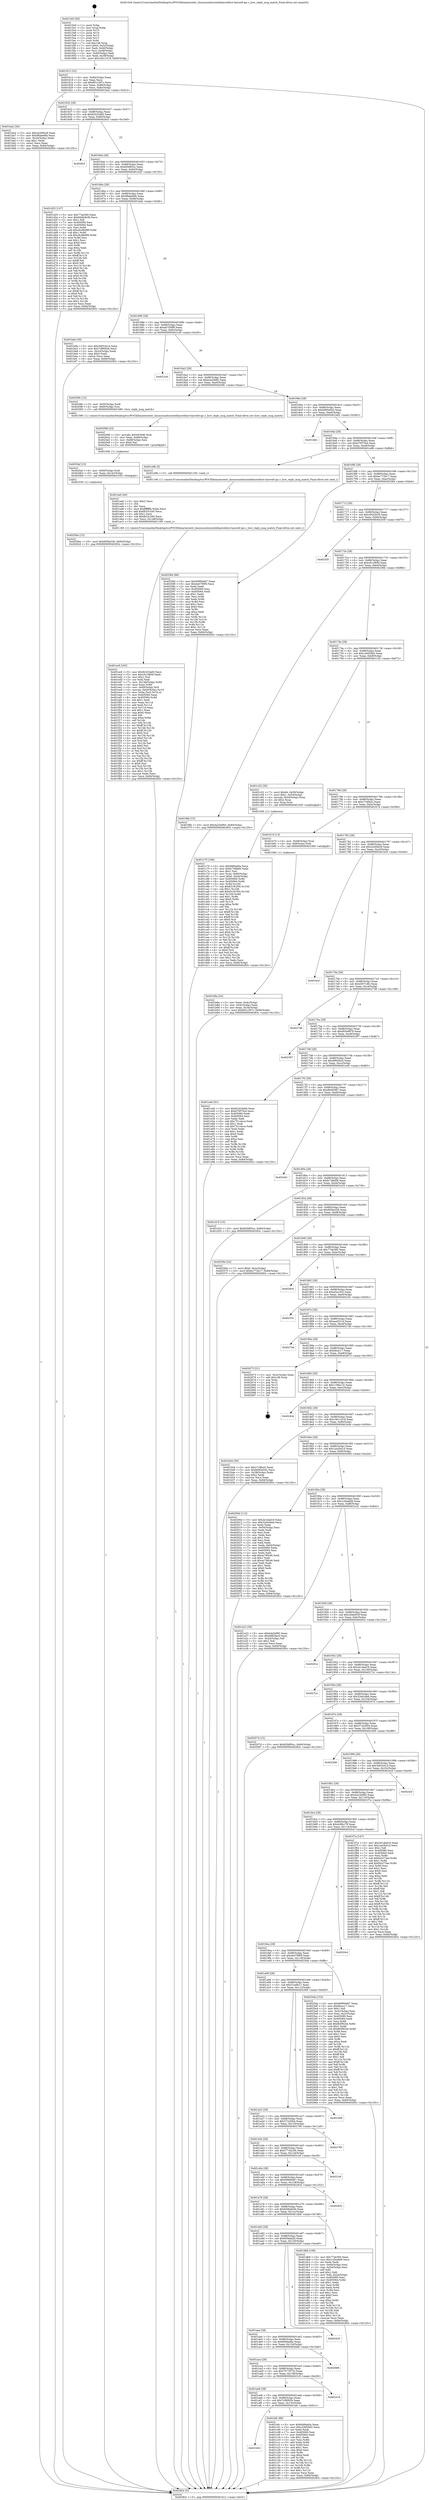 digraph "0x4015e0" {
  label = "0x4015e0 (/mnt/c/Users/mathe/Desktop/tcc/POCII/binaries/extr_linuxsoundsocintelhaswellsst-haswell-ipc.c_hsw_reply_msg_match_Final-ollvm.out::main(0))"
  labelloc = "t"
  node[shape=record]

  Entry [label="",width=0.3,height=0.3,shape=circle,fillcolor=black,style=filled]
  "0x401612" [label="{
     0x401612 [32]\l
     | [instrs]\l
     &nbsp;&nbsp;0x401612 \<+6\>: mov -0x84(%rbp),%eax\l
     &nbsp;&nbsp;0x401618 \<+2\>: mov %eax,%ecx\l
     &nbsp;&nbsp;0x40161a \<+6\>: sub $0x801c397c,%ecx\l
     &nbsp;&nbsp;0x401620 \<+6\>: mov %eax,-0x88(%rbp)\l
     &nbsp;&nbsp;0x401626 \<+6\>: mov %ecx,-0x8c(%rbp)\l
     &nbsp;&nbsp;0x40162c \<+6\>: je 0000000000401ba2 \<main+0x5c2\>\l
  }"]
  "0x401ba2" [label="{
     0x401ba2 [30]\l
     | [instrs]\l
     &nbsp;&nbsp;0x401ba2 \<+5\>: mov $0xcb2694c8,%eax\l
     &nbsp;&nbsp;0x401ba7 \<+5\>: mov $0x98abe6f4,%ecx\l
     &nbsp;&nbsp;0x401bac \<+3\>: mov -0x34(%rbp),%edx\l
     &nbsp;&nbsp;0x401baf \<+3\>: cmp $0x1,%edx\l
     &nbsp;&nbsp;0x401bb2 \<+3\>: cmovl %ecx,%eax\l
     &nbsp;&nbsp;0x401bb5 \<+6\>: mov %eax,-0x84(%rbp)\l
     &nbsp;&nbsp;0x401bbb \<+5\>: jmp 000000000040283c \<main+0x125c\>\l
  }"]
  "0x401632" [label="{
     0x401632 [28]\l
     | [instrs]\l
     &nbsp;&nbsp;0x401632 \<+5\>: jmp 0000000000401637 \<main+0x57\>\l
     &nbsp;&nbsp;0x401637 \<+6\>: mov -0x88(%rbp),%eax\l
     &nbsp;&nbsp;0x40163d \<+5\>: sub $0x82433a60,%eax\l
     &nbsp;&nbsp;0x401642 \<+6\>: mov %eax,-0x90(%rbp)\l
     &nbsp;&nbsp;0x401648 \<+6\>: je 00000000004026cf \<main+0x10ef\>\l
  }"]
  Exit [label="",width=0.3,height=0.3,shape=circle,fillcolor=black,style=filled,peripheries=2]
  "0x4026cf" [label="{
     0x4026cf\l
  }", style=dashed]
  "0x40164e" [label="{
     0x40164e [28]\l
     | [instrs]\l
     &nbsp;&nbsp;0x40164e \<+5\>: jmp 0000000000401653 \<main+0x73\>\l
     &nbsp;&nbsp;0x401653 \<+6\>: mov -0x88(%rbp),%eax\l
     &nbsp;&nbsp;0x401659 \<+5\>: sub $0x82bf65cc,%eax\l
     &nbsp;&nbsp;0x40165e \<+6\>: mov %eax,-0x94(%rbp)\l
     &nbsp;&nbsp;0x401664 \<+6\>: je 0000000000401d25 \<main+0x745\>\l
  }"]
  "0x4020be" [label="{
     0x4020be [15]\l
     | [instrs]\l
     &nbsp;&nbsp;0x4020be \<+10\>: movl $0xfd59a336,-0x84(%rbp)\l
     &nbsp;&nbsp;0x4020c8 \<+5\>: jmp 000000000040283c \<main+0x125c\>\l
  }"]
  "0x401d25" [label="{
     0x401d25 [147]\l
     | [instrs]\l
     &nbsp;&nbsp;0x401d25 \<+5\>: mov $0x77ab360,%eax\l
     &nbsp;&nbsp;0x401d2a \<+5\>: mov $0x6d4b4b3b,%ecx\l
     &nbsp;&nbsp;0x401d2f \<+2\>: mov $0x1,%dl\l
     &nbsp;&nbsp;0x401d31 \<+7\>: mov 0x405060,%esi\l
     &nbsp;&nbsp;0x401d38 \<+7\>: mov 0x405064,%edi\l
     &nbsp;&nbsp;0x401d3f \<+3\>: mov %esi,%r8d\l
     &nbsp;&nbsp;0x401d42 \<+7\>: add $0xc6c96d99,%r8d\l
     &nbsp;&nbsp;0x401d49 \<+4\>: sub $0x1,%r8d\l
     &nbsp;&nbsp;0x401d4d \<+7\>: sub $0xc6c96d99,%r8d\l
     &nbsp;&nbsp;0x401d54 \<+4\>: imul %r8d,%esi\l
     &nbsp;&nbsp;0x401d58 \<+3\>: and $0x1,%esi\l
     &nbsp;&nbsp;0x401d5b \<+3\>: cmp $0x0,%esi\l
     &nbsp;&nbsp;0x401d5e \<+4\>: sete %r9b\l
     &nbsp;&nbsp;0x401d62 \<+3\>: cmp $0xa,%edi\l
     &nbsp;&nbsp;0x401d65 \<+4\>: setl %r10b\l
     &nbsp;&nbsp;0x401d69 \<+3\>: mov %r9b,%r11b\l
     &nbsp;&nbsp;0x401d6c \<+4\>: xor $0xff,%r11b\l
     &nbsp;&nbsp;0x401d70 \<+3\>: mov %r10b,%bl\l
     &nbsp;&nbsp;0x401d73 \<+3\>: xor $0xff,%bl\l
     &nbsp;&nbsp;0x401d76 \<+3\>: xor $0x0,%dl\l
     &nbsp;&nbsp;0x401d79 \<+3\>: mov %r11b,%r14b\l
     &nbsp;&nbsp;0x401d7c \<+4\>: and $0x0,%r14b\l
     &nbsp;&nbsp;0x401d80 \<+3\>: and %dl,%r9b\l
     &nbsp;&nbsp;0x401d83 \<+3\>: mov %bl,%r15b\l
     &nbsp;&nbsp;0x401d86 \<+4\>: and $0x0,%r15b\l
     &nbsp;&nbsp;0x401d8a \<+3\>: and %dl,%r10b\l
     &nbsp;&nbsp;0x401d8d \<+3\>: or %r9b,%r14b\l
     &nbsp;&nbsp;0x401d90 \<+3\>: or %r10b,%r15b\l
     &nbsp;&nbsp;0x401d93 \<+3\>: xor %r15b,%r14b\l
     &nbsp;&nbsp;0x401d96 \<+3\>: or %bl,%r11b\l
     &nbsp;&nbsp;0x401d99 \<+4\>: xor $0xff,%r11b\l
     &nbsp;&nbsp;0x401d9d \<+3\>: or $0x0,%dl\l
     &nbsp;&nbsp;0x401da0 \<+3\>: and %dl,%r11b\l
     &nbsp;&nbsp;0x401da3 \<+3\>: or %r11b,%r14b\l
     &nbsp;&nbsp;0x401da6 \<+4\>: test $0x1,%r14b\l
     &nbsp;&nbsp;0x401daa \<+3\>: cmovne %ecx,%eax\l
     &nbsp;&nbsp;0x401dad \<+6\>: mov %eax,-0x84(%rbp)\l
     &nbsp;&nbsp;0x401db3 \<+5\>: jmp 000000000040283c \<main+0x125c\>\l
  }"]
  "0x40166a" [label="{
     0x40166a [28]\l
     | [instrs]\l
     &nbsp;&nbsp;0x40166a \<+5\>: jmp 000000000040166f \<main+0x8f\>\l
     &nbsp;&nbsp;0x40166f \<+6\>: mov -0x88(%rbp),%eax\l
     &nbsp;&nbsp;0x401675 \<+5\>: sub $0x98abe6f4,%eax\l
     &nbsp;&nbsp;0x40167a \<+6\>: mov %eax,-0x98(%rbp)\l
     &nbsp;&nbsp;0x401680 \<+6\>: je 0000000000401bde \<main+0x5fe\>\l
  }"]
  "0x4020af" [label="{
     0x4020af [15]\l
     | [instrs]\l
     &nbsp;&nbsp;0x4020af \<+4\>: mov -0x60(%rbp),%rdi\l
     &nbsp;&nbsp;0x4020b3 \<+6\>: mov %eax,-0x14c(%rbp)\l
     &nbsp;&nbsp;0x4020b9 \<+5\>: call 0000000000401030 \<free@plt\>\l
     | [calls]\l
     &nbsp;&nbsp;0x401030 \{1\} (unknown)\l
  }"]
  "0x401bde" [label="{
     0x401bde [30]\l
     | [instrs]\l
     &nbsp;&nbsp;0x401bde \<+5\>: mov $0x3d03cb1d,%eax\l
     &nbsp;&nbsp;0x401be3 \<+5\>: mov $0x7cf9092b,%ecx\l
     &nbsp;&nbsp;0x401be8 \<+3\>: mov -0x34(%rbp),%edx\l
     &nbsp;&nbsp;0x401beb \<+3\>: cmp $0x0,%edx\l
     &nbsp;&nbsp;0x401bee \<+3\>: cmove %ecx,%eax\l
     &nbsp;&nbsp;0x401bf1 \<+6\>: mov %eax,-0x84(%rbp)\l
     &nbsp;&nbsp;0x401bf7 \<+5\>: jmp 000000000040283c \<main+0x125c\>\l
  }"]
  "0x401686" [label="{
     0x401686 [28]\l
     | [instrs]\l
     &nbsp;&nbsp;0x401686 \<+5\>: jmp 000000000040168b \<main+0xab\>\l
     &nbsp;&nbsp;0x40168b \<+6\>: mov -0x88(%rbp),%eax\l
     &nbsp;&nbsp;0x401691 \<+5\>: sub $0xab7f38f8,%eax\l
     &nbsp;&nbsp;0x401696 \<+6\>: mov %eax,-0x9c(%rbp)\l
     &nbsp;&nbsp;0x40169c \<+6\>: je 00000000004021e0 \<main+0xc00\>\l
  }"]
  "0x402098" [label="{
     0x402098 [23]\l
     | [instrs]\l
     &nbsp;&nbsp;0x402098 \<+10\>: movabs $0x4030d6,%rdi\l
     &nbsp;&nbsp;0x4020a2 \<+3\>: mov %eax,-0x68(%rbp)\l
     &nbsp;&nbsp;0x4020a5 \<+3\>: mov -0x68(%rbp),%esi\l
     &nbsp;&nbsp;0x4020a8 \<+2\>: mov $0x0,%al\l
     &nbsp;&nbsp;0x4020aa \<+5\>: call 0000000000401040 \<printf@plt\>\l
     | [calls]\l
     &nbsp;&nbsp;0x401040 \{1\} (unknown)\l
  }"]
  "0x4021e0" [label="{
     0x4021e0\l
  }", style=dashed]
  "0x4016a2" [label="{
     0x4016a2 [28]\l
     | [instrs]\l
     &nbsp;&nbsp;0x4016a2 \<+5\>: jmp 00000000004016a7 \<main+0xc7\>\l
     &nbsp;&nbsp;0x4016a7 \<+6\>: mov -0x88(%rbp),%eax\l
     &nbsp;&nbsp;0x4016ad \<+5\>: sub $0xb4a5d9f2,%eax\l
     &nbsp;&nbsp;0x4016b2 \<+6\>: mov %eax,-0xa0(%rbp)\l
     &nbsp;&nbsp;0x4016b8 \<+6\>: je 000000000040208c \<main+0xaac\>\l
  }"]
  "0x401ec8" [label="{
     0x401ec8 [163]\l
     | [instrs]\l
     &nbsp;&nbsp;0x401ec8 \<+5\>: mov $0x82433a60,%ecx\l
     &nbsp;&nbsp;0x401ecd \<+5\>: mov $0xc0c1f609,%edx\l
     &nbsp;&nbsp;0x401ed2 \<+3\>: mov $0x1,%sil\l
     &nbsp;&nbsp;0x401ed5 \<+2\>: xor %edi,%edi\l
     &nbsp;&nbsp;0x401ed7 \<+7\>: mov -0x148(%rbp),%r8d\l
     &nbsp;&nbsp;0x401ede \<+4\>: imul %eax,%r8d\l
     &nbsp;&nbsp;0x401ee2 \<+4\>: mov -0x60(%rbp),%r9\l
     &nbsp;&nbsp;0x401ee6 \<+4\>: movslq -0x64(%rbp),%r10\l
     &nbsp;&nbsp;0x401eea \<+4\>: mov %r8d,(%r9,%r10,4)\l
     &nbsp;&nbsp;0x401eee \<+7\>: mov 0x405060,%eax\l
     &nbsp;&nbsp;0x401ef5 \<+8\>: mov 0x405064,%r8d\l
     &nbsp;&nbsp;0x401efd \<+3\>: sub $0x1,%edi\l
     &nbsp;&nbsp;0x401f00 \<+3\>: mov %eax,%r11d\l
     &nbsp;&nbsp;0x401f03 \<+3\>: add %edi,%r11d\l
     &nbsp;&nbsp;0x401f06 \<+4\>: imul %r11d,%eax\l
     &nbsp;&nbsp;0x401f0a \<+3\>: and $0x1,%eax\l
     &nbsp;&nbsp;0x401f0d \<+3\>: cmp $0x0,%eax\l
     &nbsp;&nbsp;0x401f10 \<+3\>: sete %bl\l
     &nbsp;&nbsp;0x401f13 \<+4\>: cmp $0xa,%r8d\l
     &nbsp;&nbsp;0x401f17 \<+4\>: setl %r14b\l
     &nbsp;&nbsp;0x401f1b \<+3\>: mov %bl,%r15b\l
     &nbsp;&nbsp;0x401f1e \<+4\>: xor $0xff,%r15b\l
     &nbsp;&nbsp;0x401f22 \<+3\>: mov %r14b,%r12b\l
     &nbsp;&nbsp;0x401f25 \<+4\>: xor $0xff,%r12b\l
     &nbsp;&nbsp;0x401f29 \<+4\>: xor $0x0,%sil\l
     &nbsp;&nbsp;0x401f2d \<+3\>: mov %r15b,%r13b\l
     &nbsp;&nbsp;0x401f30 \<+4\>: and $0x0,%r13b\l
     &nbsp;&nbsp;0x401f34 \<+3\>: and %sil,%bl\l
     &nbsp;&nbsp;0x401f37 \<+3\>: mov %r12b,%al\l
     &nbsp;&nbsp;0x401f3a \<+2\>: and $0x0,%al\l
     &nbsp;&nbsp;0x401f3c \<+3\>: and %sil,%r14b\l
     &nbsp;&nbsp;0x401f3f \<+3\>: or %bl,%r13b\l
     &nbsp;&nbsp;0x401f42 \<+3\>: or %r14b,%al\l
     &nbsp;&nbsp;0x401f45 \<+3\>: xor %al,%r13b\l
     &nbsp;&nbsp;0x401f48 \<+3\>: or %r12b,%r15b\l
     &nbsp;&nbsp;0x401f4b \<+4\>: xor $0xff,%r15b\l
     &nbsp;&nbsp;0x401f4f \<+4\>: or $0x0,%sil\l
     &nbsp;&nbsp;0x401f53 \<+3\>: and %sil,%r15b\l
     &nbsp;&nbsp;0x401f56 \<+3\>: or %r15b,%r13b\l
     &nbsp;&nbsp;0x401f59 \<+4\>: test $0x1,%r13b\l
     &nbsp;&nbsp;0x401f5d \<+3\>: cmovne %edx,%ecx\l
     &nbsp;&nbsp;0x401f60 \<+6\>: mov %ecx,-0x84(%rbp)\l
     &nbsp;&nbsp;0x401f66 \<+5\>: jmp 000000000040283c \<main+0x125c\>\l
  }"]
  "0x40208c" [label="{
     0x40208c [12]\l
     | [instrs]\l
     &nbsp;&nbsp;0x40208c \<+3\>: mov -0x50(%rbp),%edi\l
     &nbsp;&nbsp;0x40208f \<+4\>: mov -0x60(%rbp),%rsi\l
     &nbsp;&nbsp;0x402093 \<+5\>: call 0000000000401580 \<hsw_reply_msg_match\>\l
     | [calls]\l
     &nbsp;&nbsp;0x401580 \{1\} (/mnt/c/Users/mathe/Desktop/tcc/POCII/binaries/extr_linuxsoundsocintelhaswellsst-haswell-ipc.c_hsw_reply_msg_match_Final-ollvm.out::hsw_reply_msg_match)\l
  }"]
  "0x4016be" [label="{
     0x4016be [28]\l
     | [instrs]\l
     &nbsp;&nbsp;0x4016be \<+5\>: jmp 00000000004016c3 \<main+0xe3\>\l
     &nbsp;&nbsp;0x4016c3 \<+6\>: mov -0x88(%rbp),%eax\l
     &nbsp;&nbsp;0x4016c9 \<+5\>: sub $0xb695e042,%eax\l
     &nbsp;&nbsp;0x4016ce \<+6\>: mov %eax,-0xa4(%rbp)\l
     &nbsp;&nbsp;0x4016d4 \<+6\>: je 0000000000401b62 \<main+0x582\>\l
  }"]
  "0x401ea0" [label="{
     0x401ea0 [40]\l
     | [instrs]\l
     &nbsp;&nbsp;0x401ea0 \<+5\>: mov $0x2,%ecx\l
     &nbsp;&nbsp;0x401ea5 \<+1\>: cltd\l
     &nbsp;&nbsp;0x401ea6 \<+2\>: idiv %ecx\l
     &nbsp;&nbsp;0x401ea8 \<+6\>: imul $0xfffffffe,%edx,%ecx\l
     &nbsp;&nbsp;0x401eae \<+6\>: add $0xfb33c200,%ecx\l
     &nbsp;&nbsp;0x401eb4 \<+3\>: add $0x1,%ecx\l
     &nbsp;&nbsp;0x401eb7 \<+6\>: sub $0xfb33c200,%ecx\l
     &nbsp;&nbsp;0x401ebd \<+6\>: mov %ecx,-0x148(%rbp)\l
     &nbsp;&nbsp;0x401ec3 \<+5\>: call 0000000000401160 \<next_i\>\l
     | [calls]\l
     &nbsp;&nbsp;0x401160 \{1\} (/mnt/c/Users/mathe/Desktop/tcc/POCII/binaries/extr_linuxsoundsocintelhaswellsst-haswell-ipc.c_hsw_reply_msg_match_Final-ollvm.out::next_i)\l
  }"]
  "0x401b62" [label="{
     0x401b62\l
  }", style=dashed]
  "0x4016da" [label="{
     0x4016da [28]\l
     | [instrs]\l
     &nbsp;&nbsp;0x4016da \<+5\>: jmp 00000000004016df \<main+0xff\>\l
     &nbsp;&nbsp;0x4016df \<+6\>: mov -0x88(%rbp),%eax\l
     &nbsp;&nbsp;0x4016e5 \<+5\>: sub $0xb70f70cd,%eax\l
     &nbsp;&nbsp;0x4016ea \<+6\>: mov %eax,-0xa8(%rbp)\l
     &nbsp;&nbsp;0x4016f0 \<+6\>: je 0000000000401e9b \<main+0x8bb\>\l
  }"]
  "0x401c70" [label="{
     0x401c70 [166]\l
     | [instrs]\l
     &nbsp;&nbsp;0x401c70 \<+5\>: mov $0x6fd9ad0a,%ecx\l
     &nbsp;&nbsp;0x401c75 \<+5\>: mov $0xfc748d06,%edx\l
     &nbsp;&nbsp;0x401c7a \<+3\>: mov $0x1,%sil\l
     &nbsp;&nbsp;0x401c7d \<+4\>: mov %rax,-0x60(%rbp)\l
     &nbsp;&nbsp;0x401c81 \<+7\>: movl $0x0,-0x64(%rbp)\l
     &nbsp;&nbsp;0x401c88 \<+8\>: mov 0x405060,%r8d\l
     &nbsp;&nbsp;0x401c90 \<+8\>: mov 0x405064,%r9d\l
     &nbsp;&nbsp;0x401c98 \<+3\>: mov %r8d,%r10d\l
     &nbsp;&nbsp;0x401c9b \<+7\>: sub $0x63181f54,%r10d\l
     &nbsp;&nbsp;0x401ca2 \<+4\>: sub $0x1,%r10d\l
     &nbsp;&nbsp;0x401ca6 \<+7\>: add $0x63181f54,%r10d\l
     &nbsp;&nbsp;0x401cad \<+4\>: imul %r10d,%r8d\l
     &nbsp;&nbsp;0x401cb1 \<+4\>: and $0x1,%r8d\l
     &nbsp;&nbsp;0x401cb5 \<+4\>: cmp $0x0,%r8d\l
     &nbsp;&nbsp;0x401cb9 \<+4\>: sete %r11b\l
     &nbsp;&nbsp;0x401cbd \<+4\>: cmp $0xa,%r9d\l
     &nbsp;&nbsp;0x401cc1 \<+3\>: setl %bl\l
     &nbsp;&nbsp;0x401cc4 \<+3\>: mov %r11b,%r14b\l
     &nbsp;&nbsp;0x401cc7 \<+4\>: xor $0xff,%r14b\l
     &nbsp;&nbsp;0x401ccb \<+3\>: mov %bl,%r15b\l
     &nbsp;&nbsp;0x401cce \<+4\>: xor $0xff,%r15b\l
     &nbsp;&nbsp;0x401cd2 \<+4\>: xor $0x0,%sil\l
     &nbsp;&nbsp;0x401cd6 \<+3\>: mov %r14b,%r12b\l
     &nbsp;&nbsp;0x401cd9 \<+4\>: and $0x0,%r12b\l
     &nbsp;&nbsp;0x401cdd \<+3\>: and %sil,%r11b\l
     &nbsp;&nbsp;0x401ce0 \<+3\>: mov %r15b,%r13b\l
     &nbsp;&nbsp;0x401ce3 \<+4\>: and $0x0,%r13b\l
     &nbsp;&nbsp;0x401ce7 \<+3\>: and %sil,%bl\l
     &nbsp;&nbsp;0x401cea \<+3\>: or %r11b,%r12b\l
     &nbsp;&nbsp;0x401ced \<+3\>: or %bl,%r13b\l
     &nbsp;&nbsp;0x401cf0 \<+3\>: xor %r13b,%r12b\l
     &nbsp;&nbsp;0x401cf3 \<+3\>: or %r15b,%r14b\l
     &nbsp;&nbsp;0x401cf6 \<+4\>: xor $0xff,%r14b\l
     &nbsp;&nbsp;0x401cfa \<+4\>: or $0x0,%sil\l
     &nbsp;&nbsp;0x401cfe \<+3\>: and %sil,%r14b\l
     &nbsp;&nbsp;0x401d01 \<+3\>: or %r14b,%r12b\l
     &nbsp;&nbsp;0x401d04 \<+4\>: test $0x1,%r12b\l
     &nbsp;&nbsp;0x401d08 \<+3\>: cmovne %edx,%ecx\l
     &nbsp;&nbsp;0x401d0b \<+6\>: mov %ecx,-0x84(%rbp)\l
     &nbsp;&nbsp;0x401d11 \<+5\>: jmp 000000000040283c \<main+0x125c\>\l
  }"]
  "0x401e9b" [label="{
     0x401e9b [5]\l
     | [instrs]\l
     &nbsp;&nbsp;0x401e9b \<+5\>: call 0000000000401160 \<next_i\>\l
     | [calls]\l
     &nbsp;&nbsp;0x401160 \{1\} (/mnt/c/Users/mathe/Desktop/tcc/POCII/binaries/extr_linuxsoundsocintelhaswellsst-haswell-ipc.c_hsw_reply_msg_match_Final-ollvm.out::next_i)\l
  }"]
  "0x4016f6" [label="{
     0x4016f6 [28]\l
     | [instrs]\l
     &nbsp;&nbsp;0x4016f6 \<+5\>: jmp 00000000004016fb \<main+0x11b\>\l
     &nbsp;&nbsp;0x4016fb \<+6\>: mov -0x88(%rbp),%eax\l
     &nbsp;&nbsp;0x401701 \<+5\>: sub $0xbc772b17,%eax\l
     &nbsp;&nbsp;0x401706 \<+6\>: mov %eax,-0xac(%rbp)\l
     &nbsp;&nbsp;0x40170c \<+6\>: je 0000000000402584 \<main+0xfa4\>\l
  }"]
  "0x401b02" [label="{
     0x401b02\l
  }", style=dashed]
  "0x402584" [label="{
     0x402584 [86]\l
     | [instrs]\l
     &nbsp;&nbsp;0x402584 \<+5\>: mov $0x6999d467,%eax\l
     &nbsp;&nbsp;0x402589 \<+5\>: mov $0x4e079f09,%ecx\l
     &nbsp;&nbsp;0x40258e \<+2\>: xor %edx,%edx\l
     &nbsp;&nbsp;0x402590 \<+7\>: mov 0x405060,%esi\l
     &nbsp;&nbsp;0x402597 \<+7\>: mov 0x405064,%edi\l
     &nbsp;&nbsp;0x40259e \<+3\>: sub $0x1,%edx\l
     &nbsp;&nbsp;0x4025a1 \<+3\>: mov %esi,%r8d\l
     &nbsp;&nbsp;0x4025a4 \<+3\>: add %edx,%r8d\l
     &nbsp;&nbsp;0x4025a7 \<+4\>: imul %r8d,%esi\l
     &nbsp;&nbsp;0x4025ab \<+3\>: and $0x1,%esi\l
     &nbsp;&nbsp;0x4025ae \<+3\>: cmp $0x0,%esi\l
     &nbsp;&nbsp;0x4025b1 \<+4\>: sete %r9b\l
     &nbsp;&nbsp;0x4025b5 \<+3\>: cmp $0xa,%edi\l
     &nbsp;&nbsp;0x4025b8 \<+4\>: setl %r10b\l
     &nbsp;&nbsp;0x4025bc \<+3\>: mov %r9b,%r11b\l
     &nbsp;&nbsp;0x4025bf \<+3\>: and %r10b,%r11b\l
     &nbsp;&nbsp;0x4025c2 \<+3\>: xor %r10b,%r9b\l
     &nbsp;&nbsp;0x4025c5 \<+3\>: or %r9b,%r11b\l
     &nbsp;&nbsp;0x4025c8 \<+4\>: test $0x1,%r11b\l
     &nbsp;&nbsp;0x4025cc \<+3\>: cmovne %ecx,%eax\l
     &nbsp;&nbsp;0x4025cf \<+6\>: mov %eax,-0x84(%rbp)\l
     &nbsp;&nbsp;0x4025d5 \<+5\>: jmp 000000000040283c \<main+0x125c\>\l
  }"]
  "0x401712" [label="{
     0x401712 [28]\l
     | [instrs]\l
     &nbsp;&nbsp;0x401712 \<+5\>: jmp 0000000000401717 \<main+0x137\>\l
     &nbsp;&nbsp;0x401717 \<+6\>: mov -0x88(%rbp),%eax\l
     &nbsp;&nbsp;0x40171d \<+5\>: sub $0xc0432b35,%eax\l
     &nbsp;&nbsp;0x401722 \<+6\>: mov %eax,-0xb0(%rbp)\l
     &nbsp;&nbsp;0x401728 \<+6\>: je 000000000040255f \<main+0xf7f\>\l
  }"]
  "0x401bfc" [label="{
     0x401bfc [86]\l
     | [instrs]\l
     &nbsp;&nbsp;0x401bfc \<+5\>: mov $0x6fd9ad0a,%eax\l
     &nbsp;&nbsp;0x401c01 \<+5\>: mov $0xc29d59d2,%ecx\l
     &nbsp;&nbsp;0x401c06 \<+2\>: xor %edx,%edx\l
     &nbsp;&nbsp;0x401c08 \<+7\>: mov 0x405060,%esi\l
     &nbsp;&nbsp;0x401c0f \<+7\>: mov 0x405064,%edi\l
     &nbsp;&nbsp;0x401c16 \<+3\>: sub $0x1,%edx\l
     &nbsp;&nbsp;0x401c19 \<+3\>: mov %esi,%r8d\l
     &nbsp;&nbsp;0x401c1c \<+3\>: add %edx,%r8d\l
     &nbsp;&nbsp;0x401c1f \<+4\>: imul %r8d,%esi\l
     &nbsp;&nbsp;0x401c23 \<+3\>: and $0x1,%esi\l
     &nbsp;&nbsp;0x401c26 \<+3\>: cmp $0x0,%esi\l
     &nbsp;&nbsp;0x401c29 \<+4\>: sete %r9b\l
     &nbsp;&nbsp;0x401c2d \<+3\>: cmp $0xa,%edi\l
     &nbsp;&nbsp;0x401c30 \<+4\>: setl %r10b\l
     &nbsp;&nbsp;0x401c34 \<+3\>: mov %r9b,%r11b\l
     &nbsp;&nbsp;0x401c37 \<+3\>: and %r10b,%r11b\l
     &nbsp;&nbsp;0x401c3a \<+3\>: xor %r10b,%r9b\l
     &nbsp;&nbsp;0x401c3d \<+3\>: or %r9b,%r11b\l
     &nbsp;&nbsp;0x401c40 \<+4\>: test $0x1,%r11b\l
     &nbsp;&nbsp;0x401c44 \<+3\>: cmovne %ecx,%eax\l
     &nbsp;&nbsp;0x401c47 \<+6\>: mov %eax,-0x84(%rbp)\l
     &nbsp;&nbsp;0x401c4d \<+5\>: jmp 000000000040283c \<main+0x125c\>\l
  }"]
  "0x40255f" [label="{
     0x40255f\l
  }", style=dashed]
  "0x40172e" [label="{
     0x40172e [28]\l
     | [instrs]\l
     &nbsp;&nbsp;0x40172e \<+5\>: jmp 0000000000401733 \<main+0x153\>\l
     &nbsp;&nbsp;0x401733 \<+6\>: mov -0x88(%rbp),%eax\l
     &nbsp;&nbsp;0x401739 \<+5\>: sub $0xc0c1f609,%eax\l
     &nbsp;&nbsp;0x40173e \<+6\>: mov %eax,-0xb4(%rbp)\l
     &nbsp;&nbsp;0x401744 \<+6\>: je 0000000000401f6b \<main+0x98b\>\l
  }"]
  "0x401ae6" [label="{
     0x401ae6 [28]\l
     | [instrs]\l
     &nbsp;&nbsp;0x401ae6 \<+5\>: jmp 0000000000401aeb \<main+0x50b\>\l
     &nbsp;&nbsp;0x401aeb \<+6\>: mov -0x88(%rbp),%eax\l
     &nbsp;&nbsp;0x401af1 \<+5\>: sub $0x7cf9092b,%eax\l
     &nbsp;&nbsp;0x401af6 \<+6\>: mov %eax,-0x13c(%rbp)\l
     &nbsp;&nbsp;0x401afc \<+6\>: je 0000000000401bfc \<main+0x61c\>\l
  }"]
  "0x401f6b" [label="{
     0x401f6b [15]\l
     | [instrs]\l
     &nbsp;&nbsp;0x401f6b \<+10\>: movl $0x4a23e993,-0x84(%rbp)\l
     &nbsp;&nbsp;0x401f75 \<+5\>: jmp 000000000040283c \<main+0x125c\>\l
  }"]
  "0x40174a" [label="{
     0x40174a [28]\l
     | [instrs]\l
     &nbsp;&nbsp;0x40174a \<+5\>: jmp 000000000040174f \<main+0x16f\>\l
     &nbsp;&nbsp;0x40174f \<+6\>: mov -0x88(%rbp),%eax\l
     &nbsp;&nbsp;0x401755 \<+5\>: sub $0xc29d59d2,%eax\l
     &nbsp;&nbsp;0x40175a \<+6\>: mov %eax,-0xb8(%rbp)\l
     &nbsp;&nbsp;0x401760 \<+6\>: je 0000000000401c52 \<main+0x672\>\l
  }"]
  "0x402318" [label="{
     0x402318\l
  }", style=dashed]
  "0x401c52" [label="{
     0x401c52 [30]\l
     | [instrs]\l
     &nbsp;&nbsp;0x401c52 \<+7\>: movl $0x64,-0x50(%rbp)\l
     &nbsp;&nbsp;0x401c59 \<+7\>: movl $0x1,-0x54(%rbp)\l
     &nbsp;&nbsp;0x401c60 \<+4\>: movslq -0x54(%rbp),%rax\l
     &nbsp;&nbsp;0x401c64 \<+4\>: shl $0x2,%rax\l
     &nbsp;&nbsp;0x401c68 \<+3\>: mov %rax,%rdi\l
     &nbsp;&nbsp;0x401c6b \<+5\>: call 0000000000401050 \<malloc@plt\>\l
     | [calls]\l
     &nbsp;&nbsp;0x401050 \{1\} (unknown)\l
  }"]
  "0x401766" [label="{
     0x401766 [28]\l
     | [instrs]\l
     &nbsp;&nbsp;0x401766 \<+5\>: jmp 000000000040176b \<main+0x18b\>\l
     &nbsp;&nbsp;0x40176b \<+6\>: mov -0x88(%rbp),%eax\l
     &nbsp;&nbsp;0x401771 \<+5\>: sub $0xc7c9fa2c,%eax\l
     &nbsp;&nbsp;0x401776 \<+6\>: mov %eax,-0xbc(%rbp)\l
     &nbsp;&nbsp;0x40177c \<+6\>: je 0000000000401b7d \<main+0x59d\>\l
  }"]
  "0x401aca" [label="{
     0x401aca [28]\l
     | [instrs]\l
     &nbsp;&nbsp;0x401aca \<+5\>: jmp 0000000000401acf \<main+0x4ef\>\l
     &nbsp;&nbsp;0x401acf \<+6\>: mov -0x88(%rbp),%eax\l
     &nbsp;&nbsp;0x401ad5 \<+5\>: sub $0x75776733,%eax\l
     &nbsp;&nbsp;0x401ada \<+6\>: mov %eax,-0x138(%rbp)\l
     &nbsp;&nbsp;0x401ae0 \<+6\>: je 0000000000402318 \<main+0xd38\>\l
  }"]
  "0x401b7d" [label="{
     0x401b7d [13]\l
     | [instrs]\l
     &nbsp;&nbsp;0x401b7d \<+4\>: mov -0x48(%rbp),%rax\l
     &nbsp;&nbsp;0x401b81 \<+4\>: mov 0x8(%rax),%rdi\l
     &nbsp;&nbsp;0x401b85 \<+5\>: call 0000000000401060 \<atoi@plt\>\l
     | [calls]\l
     &nbsp;&nbsp;0x401060 \{1\} (unknown)\l
  }"]
  "0x401782" [label="{
     0x401782 [28]\l
     | [instrs]\l
     &nbsp;&nbsp;0x401782 \<+5\>: jmp 0000000000401787 \<main+0x1a7\>\l
     &nbsp;&nbsp;0x401787 \<+6\>: mov -0x88(%rbp),%eax\l
     &nbsp;&nbsp;0x40178d \<+5\>: sub $0xcb2694c8,%eax\l
     &nbsp;&nbsp;0x401792 \<+6\>: mov %eax,-0xc0(%rbp)\l
     &nbsp;&nbsp;0x401798 \<+6\>: je 0000000000401bc0 \<main+0x5e0\>\l
  }"]
  "0x402688" [label="{
     0x402688\l
  }", style=dashed]
  "0x401bc0" [label="{
     0x401bc0\l
  }", style=dashed]
  "0x40179e" [label="{
     0x40179e [28]\l
     | [instrs]\l
     &nbsp;&nbsp;0x40179e \<+5\>: jmp 00000000004017a3 \<main+0x1c3\>\l
     &nbsp;&nbsp;0x4017a3 \<+6\>: mov -0x88(%rbp),%eax\l
     &nbsp;&nbsp;0x4017a9 \<+5\>: sub $0xd307c4fc,%eax\l
     &nbsp;&nbsp;0x4017ae \<+6\>: mov %eax,-0xc4(%rbp)\l
     &nbsp;&nbsp;0x4017b4 \<+6\>: je 0000000000402748 \<main+0x1168\>\l
  }"]
  "0x401aae" [label="{
     0x401aae [28]\l
     | [instrs]\l
     &nbsp;&nbsp;0x401aae \<+5\>: jmp 0000000000401ab3 \<main+0x4d3\>\l
     &nbsp;&nbsp;0x401ab3 \<+6\>: mov -0x88(%rbp),%eax\l
     &nbsp;&nbsp;0x401ab9 \<+5\>: sub $0x6fd9ad0a,%eax\l
     &nbsp;&nbsp;0x401abe \<+6\>: mov %eax,-0x134(%rbp)\l
     &nbsp;&nbsp;0x401ac4 \<+6\>: je 0000000000402688 \<main+0x10a8\>\l
  }"]
  "0x402748" [label="{
     0x402748\l
  }", style=dashed]
  "0x4017ba" [label="{
     0x4017ba [28]\l
     | [instrs]\l
     &nbsp;&nbsp;0x4017ba \<+5\>: jmp 00000000004017bf \<main+0x1df\>\l
     &nbsp;&nbsp;0x4017bf \<+6\>: mov -0x88(%rbp),%eax\l
     &nbsp;&nbsp;0x4017c5 \<+5\>: sub $0xd93e8879,%eax\l
     &nbsp;&nbsp;0x4017ca \<+6\>: mov %eax,-0xc8(%rbp)\l
     &nbsp;&nbsp;0x4017d0 \<+6\>: je 0000000000402397 \<main+0xdb7\>\l
  }"]
  "0x402420" [label="{
     0x402420\l
  }", style=dashed]
  "0x402397" [label="{
     0x402397\l
  }", style=dashed]
  "0x4017d6" [label="{
     0x4017d6 [28]\l
     | [instrs]\l
     &nbsp;&nbsp;0x4017d6 \<+5\>: jmp 00000000004017db \<main+0x1fb\>\l
     &nbsp;&nbsp;0x4017db \<+6\>: mov -0x88(%rbp),%eax\l
     &nbsp;&nbsp;0x4017e1 \<+5\>: sub $0xd992fac0,%eax\l
     &nbsp;&nbsp;0x4017e6 \<+6\>: mov %eax,-0xcc(%rbp)\l
     &nbsp;&nbsp;0x4017ec \<+6\>: je 0000000000401e40 \<main+0x860\>\l
  }"]
  "0x401a92" [label="{
     0x401a92 [28]\l
     | [instrs]\l
     &nbsp;&nbsp;0x401a92 \<+5\>: jmp 0000000000401a97 \<main+0x4b7\>\l
     &nbsp;&nbsp;0x401a97 \<+6\>: mov -0x88(%rbp),%eax\l
     &nbsp;&nbsp;0x401a9d \<+5\>: sub $0x6f3bab20,%eax\l
     &nbsp;&nbsp;0x401aa2 \<+6\>: mov %eax,-0x130(%rbp)\l
     &nbsp;&nbsp;0x401aa8 \<+6\>: je 0000000000402420 \<main+0xe40\>\l
  }"]
  "0x401e40" [label="{
     0x401e40 [91]\l
     | [instrs]\l
     &nbsp;&nbsp;0x401e40 \<+5\>: mov $0x82433a60,%eax\l
     &nbsp;&nbsp;0x401e45 \<+5\>: mov $0xb70f70cd,%ecx\l
     &nbsp;&nbsp;0x401e4a \<+7\>: mov 0x405060,%edx\l
     &nbsp;&nbsp;0x401e51 \<+7\>: mov 0x405064,%esi\l
     &nbsp;&nbsp;0x401e58 \<+2\>: mov %edx,%edi\l
     &nbsp;&nbsp;0x401e5a \<+6\>: add $0x751cdcce,%edi\l
     &nbsp;&nbsp;0x401e60 \<+3\>: sub $0x1,%edi\l
     &nbsp;&nbsp;0x401e63 \<+6\>: sub $0x751cdcce,%edi\l
     &nbsp;&nbsp;0x401e69 \<+3\>: imul %edi,%edx\l
     &nbsp;&nbsp;0x401e6c \<+3\>: and $0x1,%edx\l
     &nbsp;&nbsp;0x401e6f \<+3\>: cmp $0x0,%edx\l
     &nbsp;&nbsp;0x401e72 \<+4\>: sete %r8b\l
     &nbsp;&nbsp;0x401e76 \<+3\>: cmp $0xa,%esi\l
     &nbsp;&nbsp;0x401e79 \<+4\>: setl %r9b\l
     &nbsp;&nbsp;0x401e7d \<+3\>: mov %r8b,%r10b\l
     &nbsp;&nbsp;0x401e80 \<+3\>: and %r9b,%r10b\l
     &nbsp;&nbsp;0x401e83 \<+3\>: xor %r9b,%r8b\l
     &nbsp;&nbsp;0x401e86 \<+3\>: or %r8b,%r10b\l
     &nbsp;&nbsp;0x401e89 \<+4\>: test $0x1,%r10b\l
     &nbsp;&nbsp;0x401e8d \<+3\>: cmovne %ecx,%eax\l
     &nbsp;&nbsp;0x401e90 \<+6\>: mov %eax,-0x84(%rbp)\l
     &nbsp;&nbsp;0x401e96 \<+5\>: jmp 000000000040283c \<main+0x125c\>\l
  }"]
  "0x4017f2" [label="{
     0x4017f2 [28]\l
     | [instrs]\l
     &nbsp;&nbsp;0x4017f2 \<+5\>: jmp 00000000004017f7 \<main+0x217\>\l
     &nbsp;&nbsp;0x4017f7 \<+6\>: mov -0x88(%rbp),%eax\l
     &nbsp;&nbsp;0x4017fd \<+5\>: sub $0xdb483fd7,%eax\l
     &nbsp;&nbsp;0x401802 \<+6\>: mov %eax,-0xd0(%rbp)\l
     &nbsp;&nbsp;0x401808 \<+6\>: je 00000000004024d1 \<main+0xef1\>\l
  }"]
  "0x401db8" [label="{
     0x401db8 [106]\l
     | [instrs]\l
     &nbsp;&nbsp;0x401db8 \<+5\>: mov $0x77ab360,%eax\l
     &nbsp;&nbsp;0x401dbd \<+5\>: mov $0x1c0ea6d9,%ecx\l
     &nbsp;&nbsp;0x401dc2 \<+2\>: xor %edx,%edx\l
     &nbsp;&nbsp;0x401dc4 \<+3\>: mov -0x64(%rbp),%esi\l
     &nbsp;&nbsp;0x401dc7 \<+3\>: cmp -0x54(%rbp),%esi\l
     &nbsp;&nbsp;0x401dca \<+4\>: setl %dil\l
     &nbsp;&nbsp;0x401dce \<+4\>: and $0x1,%dil\l
     &nbsp;&nbsp;0x401dd2 \<+4\>: mov %dil,-0x2d(%rbp)\l
     &nbsp;&nbsp;0x401dd6 \<+7\>: mov 0x405060,%esi\l
     &nbsp;&nbsp;0x401ddd \<+8\>: mov 0x405064,%r8d\l
     &nbsp;&nbsp;0x401de5 \<+3\>: sub $0x1,%edx\l
     &nbsp;&nbsp;0x401de8 \<+3\>: mov %esi,%r9d\l
     &nbsp;&nbsp;0x401deb \<+3\>: add %edx,%r9d\l
     &nbsp;&nbsp;0x401dee \<+4\>: imul %r9d,%esi\l
     &nbsp;&nbsp;0x401df2 \<+3\>: and $0x1,%esi\l
     &nbsp;&nbsp;0x401df5 \<+3\>: cmp $0x0,%esi\l
     &nbsp;&nbsp;0x401df8 \<+4\>: sete %dil\l
     &nbsp;&nbsp;0x401dfc \<+4\>: cmp $0xa,%r8d\l
     &nbsp;&nbsp;0x401e00 \<+4\>: setl %r10b\l
     &nbsp;&nbsp;0x401e04 \<+3\>: mov %dil,%r11b\l
     &nbsp;&nbsp;0x401e07 \<+3\>: and %r10b,%r11b\l
     &nbsp;&nbsp;0x401e0a \<+3\>: xor %r10b,%dil\l
     &nbsp;&nbsp;0x401e0d \<+3\>: or %dil,%r11b\l
     &nbsp;&nbsp;0x401e10 \<+4\>: test $0x1,%r11b\l
     &nbsp;&nbsp;0x401e14 \<+3\>: cmovne %ecx,%eax\l
     &nbsp;&nbsp;0x401e17 \<+6\>: mov %eax,-0x84(%rbp)\l
     &nbsp;&nbsp;0x401e1d \<+5\>: jmp 000000000040283c \<main+0x125c\>\l
  }"]
  "0x4024d1" [label="{
     0x4024d1\l
  }", style=dashed]
  "0x40180e" [label="{
     0x40180e [28]\l
     | [instrs]\l
     &nbsp;&nbsp;0x40180e \<+5\>: jmp 0000000000401813 \<main+0x233\>\l
     &nbsp;&nbsp;0x401813 \<+6\>: mov -0x88(%rbp),%eax\l
     &nbsp;&nbsp;0x401819 \<+5\>: sub $0xfc748d06,%eax\l
     &nbsp;&nbsp;0x40181e \<+6\>: mov %eax,-0xd4(%rbp)\l
     &nbsp;&nbsp;0x401824 \<+6\>: je 0000000000401d16 \<main+0x736\>\l
  }"]
  "0x401a76" [label="{
     0x401a76 [28]\l
     | [instrs]\l
     &nbsp;&nbsp;0x401a76 \<+5\>: jmp 0000000000401a7b \<main+0x49b\>\l
     &nbsp;&nbsp;0x401a7b \<+6\>: mov -0x88(%rbp),%eax\l
     &nbsp;&nbsp;0x401a81 \<+5\>: sub $0x6d4b4b3b,%eax\l
     &nbsp;&nbsp;0x401a86 \<+6\>: mov %eax,-0x12c(%rbp)\l
     &nbsp;&nbsp;0x401a8c \<+6\>: je 0000000000401db8 \<main+0x7d8\>\l
  }"]
  "0x401d16" [label="{
     0x401d16 [15]\l
     | [instrs]\l
     &nbsp;&nbsp;0x401d16 \<+10\>: movl $0x82bf65cc,-0x84(%rbp)\l
     &nbsp;&nbsp;0x401d20 \<+5\>: jmp 000000000040283c \<main+0x125c\>\l
  }"]
  "0x40182a" [label="{
     0x40182a [28]\l
     | [instrs]\l
     &nbsp;&nbsp;0x40182a \<+5\>: jmp 000000000040182f \<main+0x24f\>\l
     &nbsp;&nbsp;0x40182f \<+6\>: mov -0x88(%rbp),%eax\l
     &nbsp;&nbsp;0x401835 \<+5\>: sub $0xfd59a336,%eax\l
     &nbsp;&nbsp;0x40183a \<+6\>: mov %eax,-0xd8(%rbp)\l
     &nbsp;&nbsp;0x401840 \<+6\>: je 000000000040256e \<main+0xf8e\>\l
  }"]
  "0x402832" [label="{
     0x402832\l
  }", style=dashed]
  "0x40256e" [label="{
     0x40256e [22]\l
     | [instrs]\l
     &nbsp;&nbsp;0x40256e \<+7\>: movl $0x0,-0x3c(%rbp)\l
     &nbsp;&nbsp;0x402575 \<+10\>: movl $0xbc772b17,-0x84(%rbp)\l
     &nbsp;&nbsp;0x40257f \<+5\>: jmp 000000000040283c \<main+0x125c\>\l
  }"]
  "0x401846" [label="{
     0x401846 [28]\l
     | [instrs]\l
     &nbsp;&nbsp;0x401846 \<+5\>: jmp 000000000040184b \<main+0x26b\>\l
     &nbsp;&nbsp;0x40184b \<+6\>: mov -0x88(%rbp),%eax\l
     &nbsp;&nbsp;0x401851 \<+5\>: sub $0x77ab360,%eax\l
     &nbsp;&nbsp;0x401856 \<+6\>: mov %eax,-0xdc(%rbp)\l
     &nbsp;&nbsp;0x40185c \<+6\>: je 00000000004026c0 \<main+0x10e0\>\l
  }"]
  "0x401a5a" [label="{
     0x401a5a [28]\l
     | [instrs]\l
     &nbsp;&nbsp;0x401a5a \<+5\>: jmp 0000000000401a5f \<main+0x47f\>\l
     &nbsp;&nbsp;0x401a5f \<+6\>: mov -0x88(%rbp),%eax\l
     &nbsp;&nbsp;0x401a65 \<+5\>: sub $0x6999d467,%eax\l
     &nbsp;&nbsp;0x401a6a \<+6\>: mov %eax,-0x128(%rbp)\l
     &nbsp;&nbsp;0x401a70 \<+6\>: je 0000000000402832 \<main+0x1252\>\l
  }"]
  "0x4026c0" [label="{
     0x4026c0\l
  }", style=dashed]
  "0x401862" [label="{
     0x401862 [28]\l
     | [instrs]\l
     &nbsp;&nbsp;0x401862 \<+5\>: jmp 0000000000401867 \<main+0x287\>\l
     &nbsp;&nbsp;0x401867 \<+6\>: mov -0x88(%rbp),%eax\l
     &nbsp;&nbsp;0x40186d \<+5\>: sub $0xa5a1932,%eax\l
     &nbsp;&nbsp;0x401872 \<+6\>: mov %eax,-0xe0(%rbp)\l
     &nbsp;&nbsp;0x401878 \<+6\>: je 000000000040233c \<main+0xd5c\>\l
  }"]
  "0x4021ef" [label="{
     0x4021ef\l
  }", style=dashed]
  "0x40233c" [label="{
     0x40233c\l
  }", style=dashed]
  "0x40187e" [label="{
     0x40187e [28]\l
     | [instrs]\l
     &nbsp;&nbsp;0x40187e \<+5\>: jmp 0000000000401883 \<main+0x2a3\>\l
     &nbsp;&nbsp;0x401883 \<+6\>: mov -0x88(%rbp),%eax\l
     &nbsp;&nbsp;0x401889 \<+5\>: sub $0xaad321d,%eax\l
     &nbsp;&nbsp;0x40188e \<+6\>: mov %eax,-0xe4(%rbp)\l
     &nbsp;&nbsp;0x401894 \<+6\>: je 00000000004027dd \<main+0x11fd\>\l
  }"]
  "0x401a3e" [label="{
     0x401a3e [28]\l
     | [instrs]\l
     &nbsp;&nbsp;0x401a3e \<+5\>: jmp 0000000000401a43 \<main+0x463\>\l
     &nbsp;&nbsp;0x401a43 \<+6\>: mov -0x88(%rbp),%eax\l
     &nbsp;&nbsp;0x401a49 \<+5\>: sub $0x5774d184,%eax\l
     &nbsp;&nbsp;0x401a4e \<+6\>: mov %eax,-0x124(%rbp)\l
     &nbsp;&nbsp;0x401a54 \<+6\>: je 00000000004021ef \<main+0xc0f\>\l
  }"]
  "0x4027dd" [label="{
     0x4027dd\l
  }", style=dashed]
  "0x40189a" [label="{
     0x40189a [28]\l
     | [instrs]\l
     &nbsp;&nbsp;0x40189a \<+5\>: jmp 000000000040189f \<main+0x2bf\>\l
     &nbsp;&nbsp;0x40189f \<+6\>: mov -0x88(%rbp),%eax\l
     &nbsp;&nbsp;0x4018a5 \<+5\>: sub $0xfdcac17,%eax\l
     &nbsp;&nbsp;0x4018aa \<+6\>: mov %eax,-0xe8(%rbp)\l
     &nbsp;&nbsp;0x4018b0 \<+6\>: je 0000000000402673 \<main+0x1093\>\l
  }"]
  "0x402780" [label="{
     0x402780\l
  }", style=dashed]
  "0x402673" [label="{
     0x402673 [21]\l
     | [instrs]\l
     &nbsp;&nbsp;0x402673 \<+3\>: mov -0x2c(%rbp),%eax\l
     &nbsp;&nbsp;0x402676 \<+7\>: add $0x148,%rsp\l
     &nbsp;&nbsp;0x40267d \<+1\>: pop %rbx\l
     &nbsp;&nbsp;0x40267e \<+2\>: pop %r12\l
     &nbsp;&nbsp;0x402680 \<+2\>: pop %r13\l
     &nbsp;&nbsp;0x402682 \<+2\>: pop %r14\l
     &nbsp;&nbsp;0x402684 \<+2\>: pop %r15\l
     &nbsp;&nbsp;0x402686 \<+1\>: pop %rbp\l
     &nbsp;&nbsp;0x402687 \<+1\>: ret\l
  }"]
  "0x4018b6" [label="{
     0x4018b6 [28]\l
     | [instrs]\l
     &nbsp;&nbsp;0x4018b6 \<+5\>: jmp 00000000004018bb \<main+0x2db\>\l
     &nbsp;&nbsp;0x4018bb \<+6\>: mov -0x88(%rbp),%eax\l
     &nbsp;&nbsp;0x4018c1 \<+5\>: sub $0x1189a12c,%eax\l
     &nbsp;&nbsp;0x4018c6 \<+6\>: mov %eax,-0xec(%rbp)\l
     &nbsp;&nbsp;0x4018cc \<+6\>: je 000000000040243e \<main+0xe5e\>\l
  }"]
  "0x401a22" [label="{
     0x401a22 [28]\l
     | [instrs]\l
     &nbsp;&nbsp;0x401a22 \<+5\>: jmp 0000000000401a27 \<main+0x447\>\l
     &nbsp;&nbsp;0x401a27 \<+6\>: mov -0x88(%rbp),%eax\l
     &nbsp;&nbsp;0x401a2d \<+5\>: sub $0x572cf3b4,%eax\l
     &nbsp;&nbsp;0x401a32 \<+6\>: mov %eax,-0x120(%rbp)\l
     &nbsp;&nbsp;0x401a38 \<+6\>: je 0000000000402780 \<main+0x11a0\>\l
  }"]
  "0x40243e" [label="{
     0x40243e\l
  }", style=dashed]
  "0x4018d2" [label="{
     0x4018d2 [28]\l
     | [instrs]\l
     &nbsp;&nbsp;0x4018d2 \<+5\>: jmp 00000000004018d7 \<main+0x2f7\>\l
     &nbsp;&nbsp;0x4018d7 \<+6\>: mov -0x88(%rbp),%eax\l
     &nbsp;&nbsp;0x4018dd \<+5\>: sub $0x18e11018,%eax\l
     &nbsp;&nbsp;0x4018e2 \<+6\>: mov %eax,-0xf0(%rbp)\l
     &nbsp;&nbsp;0x4018e8 \<+6\>: je 0000000000401b44 \<main+0x564\>\l
  }"]
  "0x402309" [label="{
     0x402309\l
  }", style=dashed]
  "0x401b44" [label="{
     0x401b44 [30]\l
     | [instrs]\l
     &nbsp;&nbsp;0x401b44 \<+5\>: mov $0xc7c9fa2c,%eax\l
     &nbsp;&nbsp;0x401b49 \<+5\>: mov $0xb695e042,%ecx\l
     &nbsp;&nbsp;0x401b4e \<+3\>: mov -0x38(%rbp),%edx\l
     &nbsp;&nbsp;0x401b51 \<+3\>: cmp $0x2,%edx\l
     &nbsp;&nbsp;0x401b54 \<+3\>: cmovne %ecx,%eax\l
     &nbsp;&nbsp;0x401b57 \<+6\>: mov %eax,-0x84(%rbp)\l
     &nbsp;&nbsp;0x401b5d \<+5\>: jmp 000000000040283c \<main+0x125c\>\l
  }"]
  "0x4018ee" [label="{
     0x4018ee [28]\l
     | [instrs]\l
     &nbsp;&nbsp;0x4018ee \<+5\>: jmp 00000000004018f3 \<main+0x313\>\l
     &nbsp;&nbsp;0x4018f3 \<+6\>: mov -0x88(%rbp),%eax\l
     &nbsp;&nbsp;0x4018f9 \<+5\>: sub $0x1ae2b41d,%eax\l
     &nbsp;&nbsp;0x4018fe \<+6\>: mov %eax,-0xf4(%rbp)\l
     &nbsp;&nbsp;0x401904 \<+6\>: je 000000000040200d \<main+0xa2d\>\l
  }"]
  "0x40283c" [label="{
     0x40283c [5]\l
     | [instrs]\l
     &nbsp;&nbsp;0x40283c \<+5\>: jmp 0000000000401612 \<main+0x32\>\l
  }"]
  "0x4015e0" [label="{
     0x4015e0 [50]\l
     | [instrs]\l
     &nbsp;&nbsp;0x4015e0 \<+1\>: push %rbp\l
     &nbsp;&nbsp;0x4015e1 \<+3\>: mov %rsp,%rbp\l
     &nbsp;&nbsp;0x4015e4 \<+2\>: push %r15\l
     &nbsp;&nbsp;0x4015e6 \<+2\>: push %r14\l
     &nbsp;&nbsp;0x4015e8 \<+2\>: push %r13\l
     &nbsp;&nbsp;0x4015ea \<+2\>: push %r12\l
     &nbsp;&nbsp;0x4015ec \<+1\>: push %rbx\l
     &nbsp;&nbsp;0x4015ed \<+7\>: sub $0x148,%rsp\l
     &nbsp;&nbsp;0x4015f4 \<+7\>: movl $0x0,-0x3c(%rbp)\l
     &nbsp;&nbsp;0x4015fb \<+3\>: mov %edi,-0x40(%rbp)\l
     &nbsp;&nbsp;0x4015fe \<+4\>: mov %rsi,-0x48(%rbp)\l
     &nbsp;&nbsp;0x401602 \<+3\>: mov -0x40(%rbp),%edi\l
     &nbsp;&nbsp;0x401605 \<+3\>: mov %edi,-0x38(%rbp)\l
     &nbsp;&nbsp;0x401608 \<+10\>: movl $0x18e11018,-0x84(%rbp)\l
  }"]
  "0x401b8a" [label="{
     0x401b8a [24]\l
     | [instrs]\l
     &nbsp;&nbsp;0x401b8a \<+3\>: mov %eax,-0x4c(%rbp)\l
     &nbsp;&nbsp;0x401b8d \<+3\>: mov -0x4c(%rbp),%eax\l
     &nbsp;&nbsp;0x401b90 \<+3\>: mov %eax,-0x34(%rbp)\l
     &nbsp;&nbsp;0x401b93 \<+10\>: movl $0x801c397c,-0x84(%rbp)\l
     &nbsp;&nbsp;0x401b9d \<+5\>: jmp 000000000040283c \<main+0x125c\>\l
  }"]
  "0x401a06" [label="{
     0x401a06 [28]\l
     | [instrs]\l
     &nbsp;&nbsp;0x401a06 \<+5\>: jmp 0000000000401a0b \<main+0x42b\>\l
     &nbsp;&nbsp;0x401a0b \<+6\>: mov -0x88(%rbp),%eax\l
     &nbsp;&nbsp;0x401a11 \<+5\>: sub $0x51a4fe11,%eax\l
     &nbsp;&nbsp;0x401a16 \<+6\>: mov %eax,-0x11c(%rbp)\l
     &nbsp;&nbsp;0x401a1c \<+6\>: je 0000000000402309 \<main+0xd29\>\l
  }"]
  "0x40200d" [label="{
     0x40200d [112]\l
     | [instrs]\l
     &nbsp;&nbsp;0x40200d \<+5\>: mov $0x2e1dad16,%eax\l
     &nbsp;&nbsp;0x402012 \<+5\>: mov $0x32eb3deb,%ecx\l
     &nbsp;&nbsp;0x402017 \<+2\>: xor %edx,%edx\l
     &nbsp;&nbsp;0x402019 \<+3\>: mov -0x64(%rbp),%esi\l
     &nbsp;&nbsp;0x40201c \<+2\>: mov %edx,%edi\l
     &nbsp;&nbsp;0x40201e \<+2\>: sub %esi,%edi\l
     &nbsp;&nbsp;0x402020 \<+2\>: mov %edx,%esi\l
     &nbsp;&nbsp;0x402022 \<+3\>: sub $0x1,%esi\l
     &nbsp;&nbsp;0x402025 \<+2\>: add %esi,%edi\l
     &nbsp;&nbsp;0x402027 \<+2\>: sub %edi,%edx\l
     &nbsp;&nbsp;0x402029 \<+3\>: mov %edx,-0x64(%rbp)\l
     &nbsp;&nbsp;0x40202c \<+7\>: mov 0x405060,%edx\l
     &nbsp;&nbsp;0x402033 \<+7\>: mov 0x405064,%esi\l
     &nbsp;&nbsp;0x40203a \<+2\>: mov %edx,%edi\l
     &nbsp;&nbsp;0x40203c \<+6\>: add $0xac78fc46,%edi\l
     &nbsp;&nbsp;0x402042 \<+3\>: sub $0x1,%edi\l
     &nbsp;&nbsp;0x402045 \<+6\>: sub $0xac78fc46,%edi\l
     &nbsp;&nbsp;0x40204b \<+3\>: imul %edi,%edx\l
     &nbsp;&nbsp;0x40204e \<+3\>: and $0x1,%edx\l
     &nbsp;&nbsp;0x402051 \<+3\>: cmp $0x0,%edx\l
     &nbsp;&nbsp;0x402054 \<+4\>: sete %r8b\l
     &nbsp;&nbsp;0x402058 \<+3\>: cmp $0xa,%esi\l
     &nbsp;&nbsp;0x40205b \<+4\>: setl %r9b\l
     &nbsp;&nbsp;0x40205f \<+3\>: mov %r8b,%r10b\l
     &nbsp;&nbsp;0x402062 \<+3\>: and %r9b,%r10b\l
     &nbsp;&nbsp;0x402065 \<+3\>: xor %r9b,%r8b\l
     &nbsp;&nbsp;0x402068 \<+3\>: or %r8b,%r10b\l
     &nbsp;&nbsp;0x40206b \<+4\>: test $0x1,%r10b\l
     &nbsp;&nbsp;0x40206f \<+3\>: cmovne %ecx,%eax\l
     &nbsp;&nbsp;0x402072 \<+6\>: mov %eax,-0x84(%rbp)\l
     &nbsp;&nbsp;0x402078 \<+5\>: jmp 000000000040283c \<main+0x125c\>\l
  }"]
  "0x40190a" [label="{
     0x40190a [28]\l
     | [instrs]\l
     &nbsp;&nbsp;0x40190a \<+5\>: jmp 000000000040190f \<main+0x32f\>\l
     &nbsp;&nbsp;0x40190f \<+6\>: mov -0x88(%rbp),%eax\l
     &nbsp;&nbsp;0x401915 \<+5\>: sub $0x1c0ea6d9,%eax\l
     &nbsp;&nbsp;0x40191a \<+6\>: mov %eax,-0xf8(%rbp)\l
     &nbsp;&nbsp;0x401920 \<+6\>: je 0000000000401e22 \<main+0x842\>\l
  }"]
  "0x4025da" [label="{
     0x4025da [153]\l
     | [instrs]\l
     &nbsp;&nbsp;0x4025da \<+5\>: mov $0x6999d467,%eax\l
     &nbsp;&nbsp;0x4025df \<+5\>: mov $0xfdcac17,%ecx\l
     &nbsp;&nbsp;0x4025e4 \<+2\>: mov $0x1,%dl\l
     &nbsp;&nbsp;0x4025e6 \<+3\>: mov -0x3c(%rbp),%esi\l
     &nbsp;&nbsp;0x4025e9 \<+3\>: mov %esi,-0x2c(%rbp)\l
     &nbsp;&nbsp;0x4025ec \<+7\>: mov 0x405060,%esi\l
     &nbsp;&nbsp;0x4025f3 \<+7\>: mov 0x405064,%edi\l
     &nbsp;&nbsp;0x4025fa \<+3\>: mov %esi,%r8d\l
     &nbsp;&nbsp;0x4025fd \<+7\>: add $0xfb5f9244,%r8d\l
     &nbsp;&nbsp;0x402604 \<+4\>: sub $0x1,%r8d\l
     &nbsp;&nbsp;0x402608 \<+7\>: sub $0xfb5f9244,%r8d\l
     &nbsp;&nbsp;0x40260f \<+4\>: imul %r8d,%esi\l
     &nbsp;&nbsp;0x402613 \<+3\>: and $0x1,%esi\l
     &nbsp;&nbsp;0x402616 \<+3\>: cmp $0x0,%esi\l
     &nbsp;&nbsp;0x402619 \<+4\>: sete %r9b\l
     &nbsp;&nbsp;0x40261d \<+3\>: cmp $0xa,%edi\l
     &nbsp;&nbsp;0x402620 \<+4\>: setl %r10b\l
     &nbsp;&nbsp;0x402624 \<+3\>: mov %r9b,%r11b\l
     &nbsp;&nbsp;0x402627 \<+4\>: xor $0xff,%r11b\l
     &nbsp;&nbsp;0x40262b \<+3\>: mov %r10b,%bl\l
     &nbsp;&nbsp;0x40262e \<+3\>: xor $0xff,%bl\l
     &nbsp;&nbsp;0x402631 \<+3\>: xor $0x1,%dl\l
     &nbsp;&nbsp;0x402634 \<+3\>: mov %r11b,%r14b\l
     &nbsp;&nbsp;0x402637 \<+4\>: and $0xff,%r14b\l
     &nbsp;&nbsp;0x40263b \<+3\>: and %dl,%r9b\l
     &nbsp;&nbsp;0x40263e \<+3\>: mov %bl,%r15b\l
     &nbsp;&nbsp;0x402641 \<+4\>: and $0xff,%r15b\l
     &nbsp;&nbsp;0x402645 \<+3\>: and %dl,%r10b\l
     &nbsp;&nbsp;0x402648 \<+3\>: or %r9b,%r14b\l
     &nbsp;&nbsp;0x40264b \<+3\>: or %r10b,%r15b\l
     &nbsp;&nbsp;0x40264e \<+3\>: xor %r15b,%r14b\l
     &nbsp;&nbsp;0x402651 \<+3\>: or %bl,%r11b\l
     &nbsp;&nbsp;0x402654 \<+4\>: xor $0xff,%r11b\l
     &nbsp;&nbsp;0x402658 \<+3\>: or $0x1,%dl\l
     &nbsp;&nbsp;0x40265b \<+3\>: and %dl,%r11b\l
     &nbsp;&nbsp;0x40265e \<+3\>: or %r11b,%r14b\l
     &nbsp;&nbsp;0x402661 \<+4\>: test $0x1,%r14b\l
     &nbsp;&nbsp;0x402665 \<+3\>: cmovne %ecx,%eax\l
     &nbsp;&nbsp;0x402668 \<+6\>: mov %eax,-0x84(%rbp)\l
     &nbsp;&nbsp;0x40266e \<+5\>: jmp 000000000040283c \<main+0x125c\>\l
  }"]
  "0x401e22" [label="{
     0x401e22 [30]\l
     | [instrs]\l
     &nbsp;&nbsp;0x401e22 \<+5\>: mov $0xb4a5d9f2,%eax\l
     &nbsp;&nbsp;0x401e27 \<+5\>: mov $0xd992fac0,%ecx\l
     &nbsp;&nbsp;0x401e2c \<+3\>: mov -0x2d(%rbp),%dl\l
     &nbsp;&nbsp;0x401e2f \<+3\>: test $0x1,%dl\l
     &nbsp;&nbsp;0x401e32 \<+3\>: cmovne %ecx,%eax\l
     &nbsp;&nbsp;0x401e35 \<+6\>: mov %eax,-0x84(%rbp)\l
     &nbsp;&nbsp;0x401e3b \<+5\>: jmp 000000000040283c \<main+0x125c\>\l
  }"]
  "0x401926" [label="{
     0x401926 [28]\l
     | [instrs]\l
     &nbsp;&nbsp;0x401926 \<+5\>: jmp 000000000040192b \<main+0x34b\>\l
     &nbsp;&nbsp;0x40192b \<+6\>: mov -0x88(%rbp),%eax\l
     &nbsp;&nbsp;0x401931 \<+5\>: sub $0x2d4ed53f,%eax\l
     &nbsp;&nbsp;0x401936 \<+6\>: mov %eax,-0xfc(%rbp)\l
     &nbsp;&nbsp;0x40193c \<+6\>: je 000000000040281e \<main+0x123e\>\l
  }"]
  "0x4019ea" [label="{
     0x4019ea [28]\l
     | [instrs]\l
     &nbsp;&nbsp;0x4019ea \<+5\>: jmp 00000000004019ef \<main+0x40f\>\l
     &nbsp;&nbsp;0x4019ef \<+6\>: mov -0x88(%rbp),%eax\l
     &nbsp;&nbsp;0x4019f5 \<+5\>: sub $0x4e079f09,%eax\l
     &nbsp;&nbsp;0x4019fa \<+6\>: mov %eax,-0x118(%rbp)\l
     &nbsp;&nbsp;0x401a00 \<+6\>: je 00000000004025da \<main+0xffa\>\l
  }"]
  "0x40281e" [label="{
     0x40281e\l
  }", style=dashed]
  "0x401942" [label="{
     0x401942 [28]\l
     | [instrs]\l
     &nbsp;&nbsp;0x401942 \<+5\>: jmp 0000000000401947 \<main+0x367\>\l
     &nbsp;&nbsp;0x401947 \<+6\>: mov -0x88(%rbp),%eax\l
     &nbsp;&nbsp;0x40194d \<+5\>: sub $0x2e1dad16,%eax\l
     &nbsp;&nbsp;0x401952 \<+6\>: mov %eax,-0x100(%rbp)\l
     &nbsp;&nbsp;0x401958 \<+6\>: je 000000000040272c \<main+0x114c\>\l
  }"]
  "0x4020cd" [label="{
     0x4020cd\l
  }", style=dashed]
  "0x40272c" [label="{
     0x40272c\l
  }", style=dashed]
  "0x40195e" [label="{
     0x40195e [28]\l
     | [instrs]\l
     &nbsp;&nbsp;0x40195e \<+5\>: jmp 0000000000401963 \<main+0x383\>\l
     &nbsp;&nbsp;0x401963 \<+6\>: mov -0x88(%rbp),%eax\l
     &nbsp;&nbsp;0x401969 \<+5\>: sub $0x32eb3deb,%eax\l
     &nbsp;&nbsp;0x40196e \<+6\>: mov %eax,-0x104(%rbp)\l
     &nbsp;&nbsp;0x401974 \<+6\>: je 000000000040207d \<main+0xa9d\>\l
  }"]
  "0x4019ce" [label="{
     0x4019ce [28]\l
     | [instrs]\l
     &nbsp;&nbsp;0x4019ce \<+5\>: jmp 00000000004019d3 \<main+0x3f3\>\l
     &nbsp;&nbsp;0x4019d3 \<+6\>: mov -0x88(%rbp),%eax\l
     &nbsp;&nbsp;0x4019d9 \<+5\>: sub $0x4c8fcc78,%eax\l
     &nbsp;&nbsp;0x4019de \<+6\>: mov %eax,-0x114(%rbp)\l
     &nbsp;&nbsp;0x4019e4 \<+6\>: je 00000000004020cd \<main+0xaed\>\l
  }"]
  "0x40207d" [label="{
     0x40207d [15]\l
     | [instrs]\l
     &nbsp;&nbsp;0x40207d \<+10\>: movl $0x82bf65cc,-0x84(%rbp)\l
     &nbsp;&nbsp;0x402087 \<+5\>: jmp 000000000040283c \<main+0x125c\>\l
  }"]
  "0x40197a" [label="{
     0x40197a [28]\l
     | [instrs]\l
     &nbsp;&nbsp;0x40197a \<+5\>: jmp 000000000040197f \<main+0x39f\>\l
     &nbsp;&nbsp;0x40197f \<+6\>: mov -0x88(%rbp),%eax\l
     &nbsp;&nbsp;0x401985 \<+5\>: sub $0x37cb2004,%eax\l
     &nbsp;&nbsp;0x40198a \<+6\>: mov %eax,-0x108(%rbp)\l
     &nbsp;&nbsp;0x401990 \<+6\>: je 0000000000402268 \<main+0xc88\>\l
  }"]
  "0x401f7a" [label="{
     0x401f7a [147]\l
     | [instrs]\l
     &nbsp;&nbsp;0x401f7a \<+5\>: mov $0x2e1dad16,%eax\l
     &nbsp;&nbsp;0x401f7f \<+5\>: mov $0x1ae2b41d,%ecx\l
     &nbsp;&nbsp;0x401f84 \<+2\>: mov $0x1,%dl\l
     &nbsp;&nbsp;0x401f86 \<+7\>: mov 0x405060,%esi\l
     &nbsp;&nbsp;0x401f8d \<+7\>: mov 0x405064,%edi\l
     &nbsp;&nbsp;0x401f94 \<+3\>: mov %esi,%r8d\l
     &nbsp;&nbsp;0x401f97 \<+7\>: sub $0xfcb373ee,%r8d\l
     &nbsp;&nbsp;0x401f9e \<+4\>: sub $0x1,%r8d\l
     &nbsp;&nbsp;0x401fa2 \<+7\>: add $0xfcb373ee,%r8d\l
     &nbsp;&nbsp;0x401fa9 \<+4\>: imul %r8d,%esi\l
     &nbsp;&nbsp;0x401fad \<+3\>: and $0x1,%esi\l
     &nbsp;&nbsp;0x401fb0 \<+3\>: cmp $0x0,%esi\l
     &nbsp;&nbsp;0x401fb3 \<+4\>: sete %r9b\l
     &nbsp;&nbsp;0x401fb7 \<+3\>: cmp $0xa,%edi\l
     &nbsp;&nbsp;0x401fba \<+4\>: setl %r10b\l
     &nbsp;&nbsp;0x401fbe \<+3\>: mov %r9b,%r11b\l
     &nbsp;&nbsp;0x401fc1 \<+4\>: xor $0xff,%r11b\l
     &nbsp;&nbsp;0x401fc5 \<+3\>: mov %r10b,%bl\l
     &nbsp;&nbsp;0x401fc8 \<+3\>: xor $0xff,%bl\l
     &nbsp;&nbsp;0x401fcb \<+3\>: xor $0x1,%dl\l
     &nbsp;&nbsp;0x401fce \<+3\>: mov %r11b,%r14b\l
     &nbsp;&nbsp;0x401fd1 \<+4\>: and $0xff,%r14b\l
     &nbsp;&nbsp;0x401fd5 \<+3\>: and %dl,%r9b\l
     &nbsp;&nbsp;0x401fd8 \<+3\>: mov %bl,%r15b\l
     &nbsp;&nbsp;0x401fdb \<+4\>: and $0xff,%r15b\l
     &nbsp;&nbsp;0x401fdf \<+3\>: and %dl,%r10b\l
     &nbsp;&nbsp;0x401fe2 \<+3\>: or %r9b,%r14b\l
     &nbsp;&nbsp;0x401fe5 \<+3\>: or %r10b,%r15b\l
     &nbsp;&nbsp;0x401fe8 \<+3\>: xor %r15b,%r14b\l
     &nbsp;&nbsp;0x401feb \<+3\>: or %bl,%r11b\l
     &nbsp;&nbsp;0x401fee \<+4\>: xor $0xff,%r11b\l
     &nbsp;&nbsp;0x401ff2 \<+3\>: or $0x1,%dl\l
     &nbsp;&nbsp;0x401ff5 \<+3\>: and %dl,%r11b\l
     &nbsp;&nbsp;0x401ff8 \<+3\>: or %r11b,%r14b\l
     &nbsp;&nbsp;0x401ffb \<+4\>: test $0x1,%r14b\l
     &nbsp;&nbsp;0x401fff \<+3\>: cmovne %ecx,%eax\l
     &nbsp;&nbsp;0x402002 \<+6\>: mov %eax,-0x84(%rbp)\l
     &nbsp;&nbsp;0x402008 \<+5\>: jmp 000000000040283c \<main+0x125c\>\l
  }"]
  "0x402268" [label="{
     0x402268\l
  }", style=dashed]
  "0x401996" [label="{
     0x401996 [28]\l
     | [instrs]\l
     &nbsp;&nbsp;0x401996 \<+5\>: jmp 000000000040199b \<main+0x3bb\>\l
     &nbsp;&nbsp;0x40199b \<+6\>: mov -0x88(%rbp),%eax\l
     &nbsp;&nbsp;0x4019a1 \<+5\>: sub $0x3d03cb1d,%eax\l
     &nbsp;&nbsp;0x4019a6 \<+6\>: mov %eax,-0x10c(%rbp)\l
     &nbsp;&nbsp;0x4019ac \<+6\>: je 000000000040242f \<main+0xe4f\>\l
  }"]
  "0x4019b2" [label="{
     0x4019b2 [28]\l
     | [instrs]\l
     &nbsp;&nbsp;0x4019b2 \<+5\>: jmp 00000000004019b7 \<main+0x3d7\>\l
     &nbsp;&nbsp;0x4019b7 \<+6\>: mov -0x88(%rbp),%eax\l
     &nbsp;&nbsp;0x4019bd \<+5\>: sub $0x4a23e993,%eax\l
     &nbsp;&nbsp;0x4019c2 \<+6\>: mov %eax,-0x110(%rbp)\l
     &nbsp;&nbsp;0x4019c8 \<+6\>: je 0000000000401f7a \<main+0x99a\>\l
  }"]
  "0x40242f" [label="{
     0x40242f\l
  }", style=dashed]
  Entry -> "0x4015e0" [label=" 1"]
  "0x401612" -> "0x401ba2" [label=" 1"]
  "0x401612" -> "0x401632" [label=" 23"]
  "0x402673" -> Exit [label=" 1"]
  "0x401632" -> "0x4026cf" [label=" 0"]
  "0x401632" -> "0x40164e" [label=" 23"]
  "0x4025da" -> "0x40283c" [label=" 1"]
  "0x40164e" -> "0x401d25" [label=" 2"]
  "0x40164e" -> "0x40166a" [label=" 21"]
  "0x402584" -> "0x40283c" [label=" 1"]
  "0x40166a" -> "0x401bde" [label=" 1"]
  "0x40166a" -> "0x401686" [label=" 20"]
  "0x40256e" -> "0x40283c" [label=" 1"]
  "0x401686" -> "0x4021e0" [label=" 0"]
  "0x401686" -> "0x4016a2" [label=" 20"]
  "0x4020be" -> "0x40283c" [label=" 1"]
  "0x4016a2" -> "0x40208c" [label=" 1"]
  "0x4016a2" -> "0x4016be" [label=" 19"]
  "0x4020af" -> "0x4020be" [label=" 1"]
  "0x4016be" -> "0x401b62" [label=" 0"]
  "0x4016be" -> "0x4016da" [label=" 19"]
  "0x402098" -> "0x4020af" [label=" 1"]
  "0x4016da" -> "0x401e9b" [label=" 1"]
  "0x4016da" -> "0x4016f6" [label=" 18"]
  "0x40208c" -> "0x402098" [label=" 1"]
  "0x4016f6" -> "0x402584" [label=" 1"]
  "0x4016f6" -> "0x401712" [label=" 17"]
  "0x40207d" -> "0x40283c" [label=" 1"]
  "0x401712" -> "0x40255f" [label=" 0"]
  "0x401712" -> "0x40172e" [label=" 17"]
  "0x40200d" -> "0x40283c" [label=" 1"]
  "0x40172e" -> "0x401f6b" [label=" 1"]
  "0x40172e" -> "0x40174a" [label=" 16"]
  "0x401f6b" -> "0x40283c" [label=" 1"]
  "0x40174a" -> "0x401c52" [label=" 1"]
  "0x40174a" -> "0x401766" [label=" 15"]
  "0x401ec8" -> "0x40283c" [label=" 1"]
  "0x401766" -> "0x401b7d" [label=" 1"]
  "0x401766" -> "0x401782" [label=" 14"]
  "0x401e9b" -> "0x401ea0" [label=" 1"]
  "0x401782" -> "0x401bc0" [label=" 0"]
  "0x401782" -> "0x40179e" [label=" 14"]
  "0x401e40" -> "0x40283c" [label=" 1"]
  "0x40179e" -> "0x402748" [label=" 0"]
  "0x40179e" -> "0x4017ba" [label=" 14"]
  "0x401db8" -> "0x40283c" [label=" 2"]
  "0x4017ba" -> "0x402397" [label=" 0"]
  "0x4017ba" -> "0x4017d6" [label=" 14"]
  "0x401d25" -> "0x40283c" [label=" 2"]
  "0x4017d6" -> "0x401e40" [label=" 1"]
  "0x4017d6" -> "0x4017f2" [label=" 13"]
  "0x401c70" -> "0x40283c" [label=" 1"]
  "0x4017f2" -> "0x4024d1" [label=" 0"]
  "0x4017f2" -> "0x40180e" [label=" 13"]
  "0x401c52" -> "0x401c70" [label=" 1"]
  "0x40180e" -> "0x401d16" [label=" 1"]
  "0x40180e" -> "0x40182a" [label=" 12"]
  "0x401ae6" -> "0x401b02" [label=" 0"]
  "0x40182a" -> "0x40256e" [label=" 1"]
  "0x40182a" -> "0x401846" [label=" 11"]
  "0x401ae6" -> "0x401bfc" [label=" 1"]
  "0x401846" -> "0x4026c0" [label=" 0"]
  "0x401846" -> "0x401862" [label=" 11"]
  "0x401aca" -> "0x401ae6" [label=" 1"]
  "0x401862" -> "0x40233c" [label=" 0"]
  "0x401862" -> "0x40187e" [label=" 11"]
  "0x401aca" -> "0x402318" [label=" 0"]
  "0x40187e" -> "0x4027dd" [label=" 0"]
  "0x40187e" -> "0x40189a" [label=" 11"]
  "0x401aae" -> "0x401aca" [label=" 1"]
  "0x40189a" -> "0x402673" [label=" 1"]
  "0x40189a" -> "0x4018b6" [label=" 10"]
  "0x401aae" -> "0x402688" [label=" 0"]
  "0x4018b6" -> "0x40243e" [label=" 0"]
  "0x4018b6" -> "0x4018d2" [label=" 10"]
  "0x401a92" -> "0x401aae" [label=" 1"]
  "0x4018d2" -> "0x401b44" [label=" 1"]
  "0x4018d2" -> "0x4018ee" [label=" 9"]
  "0x401b44" -> "0x40283c" [label=" 1"]
  "0x4015e0" -> "0x401612" [label=" 1"]
  "0x40283c" -> "0x401612" [label=" 23"]
  "0x401b7d" -> "0x401b8a" [label=" 1"]
  "0x401b8a" -> "0x40283c" [label=" 1"]
  "0x401ba2" -> "0x40283c" [label=" 1"]
  "0x401bde" -> "0x40283c" [label=" 1"]
  "0x401a92" -> "0x402420" [label=" 0"]
  "0x4018ee" -> "0x40200d" [label=" 1"]
  "0x4018ee" -> "0x40190a" [label=" 8"]
  "0x401a76" -> "0x401a92" [label=" 1"]
  "0x40190a" -> "0x401e22" [label=" 2"]
  "0x40190a" -> "0x401926" [label=" 6"]
  "0x401a76" -> "0x401db8" [label=" 2"]
  "0x401926" -> "0x40281e" [label=" 0"]
  "0x401926" -> "0x401942" [label=" 6"]
  "0x401a5a" -> "0x401a76" [label=" 3"]
  "0x401942" -> "0x40272c" [label=" 0"]
  "0x401942" -> "0x40195e" [label=" 6"]
  "0x401a5a" -> "0x402832" [label=" 0"]
  "0x40195e" -> "0x40207d" [label=" 1"]
  "0x40195e" -> "0x40197a" [label=" 5"]
  "0x401a3e" -> "0x401a5a" [label=" 3"]
  "0x40197a" -> "0x402268" [label=" 0"]
  "0x40197a" -> "0x401996" [label=" 5"]
  "0x401a3e" -> "0x4021ef" [label=" 0"]
  "0x401996" -> "0x40242f" [label=" 0"]
  "0x401996" -> "0x4019b2" [label=" 5"]
  "0x401ea0" -> "0x401ec8" [label=" 1"]
  "0x4019b2" -> "0x401f7a" [label=" 1"]
  "0x4019b2" -> "0x4019ce" [label=" 4"]
  "0x401f7a" -> "0x40283c" [label=" 1"]
  "0x4019ce" -> "0x4020cd" [label=" 0"]
  "0x4019ce" -> "0x4019ea" [label=" 4"]
  "0x401bfc" -> "0x40283c" [label=" 1"]
  "0x4019ea" -> "0x4025da" [label=" 1"]
  "0x4019ea" -> "0x401a06" [label=" 3"]
  "0x401d16" -> "0x40283c" [label=" 1"]
  "0x401a06" -> "0x402309" [label=" 0"]
  "0x401a06" -> "0x401a22" [label=" 3"]
  "0x401e22" -> "0x40283c" [label=" 2"]
  "0x401a22" -> "0x402780" [label=" 0"]
  "0x401a22" -> "0x401a3e" [label=" 3"]
}
